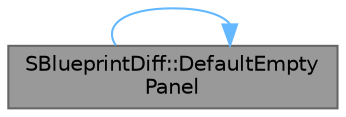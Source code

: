 digraph "SBlueprintDiff::DefaultEmptyPanel"
{
 // INTERACTIVE_SVG=YES
 // LATEX_PDF_SIZE
  bgcolor="transparent";
  edge [fontname=Helvetica,fontsize=10,labelfontname=Helvetica,labelfontsize=10];
  node [fontname=Helvetica,fontsize=10,shape=box,height=0.2,width=0.4];
  rankdir="RL";
  Node1 [id="Node000001",label="SBlueprintDiff::DefaultEmpty\lPanel",height=0.2,width=0.4,color="gray40", fillcolor="grey60", style="filled", fontcolor="black",tooltip="Helper function for generating an empty widget."];
  Node1 -> Node1 [id="edge1_Node000001_Node000001",dir="back",color="steelblue1",style="solid",tooltip=" "];
}
